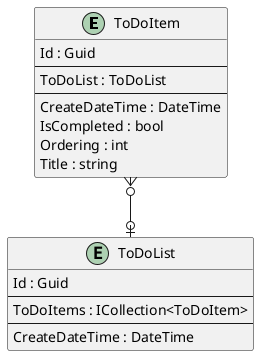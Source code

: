@startuml

entity ToDoItem {
    Id : Guid
    --
    ToDoList : ToDoList
    ' ToDoItemKeyCodePlaceholder
    --
    CreateDateTime : DateTime
    IsCompleted : bool
    Ordering : int
    Title : string
    ' ToDoItemPropertyCodePlaceholder
}

entity ToDoList {
    Id : Guid
    --
    ToDoItems : ICollection<ToDoItem>
    ' ToDoListKeyCodePlaceholder
    --
    CreateDateTime : DateTime
    ' ToDoListPropertyCodePlaceholder
}

' EntityCodePlaceholder

ToDoItem }o--o| ToDoList
' RelationshipCodePlaceholder

@enduml
